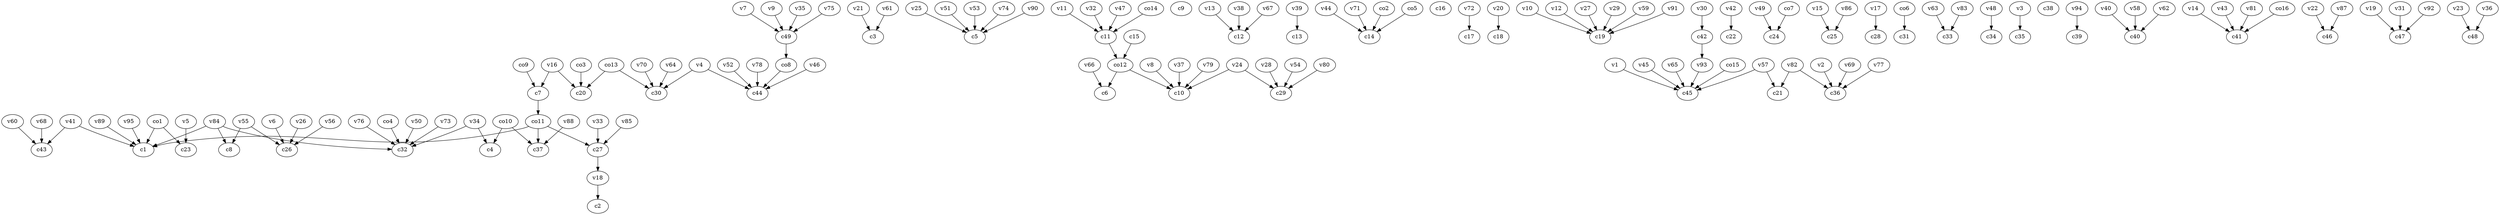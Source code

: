 strict digraph  {
c1;
c2;
c3;
c4;
c5;
c6;
c7;
c8;
c9;
c10;
c11;
c12;
c13;
c14;
c15;
c16;
c17;
c18;
c19;
c20;
c21;
c22;
c23;
c24;
c25;
c26;
c27;
c28;
c29;
c30;
c31;
c32;
c33;
c34;
c35;
c36;
c37;
c38;
c39;
c40;
c41;
c42;
c43;
c44;
c45;
c46;
c47;
c48;
c49;
v1;
v2;
v3;
v4;
v5;
v6;
v7;
v8;
v9;
v10;
v11;
v12;
v13;
v14;
v15;
v16;
v17;
v18;
v19;
v20;
v21;
v22;
v23;
v24;
v25;
v26;
v27;
v28;
v29;
v30;
v31;
v32;
v33;
v34;
v35;
v36;
v37;
v38;
v39;
v40;
v41;
v42;
v43;
v44;
v45;
v46;
v47;
v48;
v49;
v50;
v51;
v52;
v53;
v54;
v55;
v56;
v57;
v58;
v59;
v60;
v61;
v62;
v63;
v64;
v65;
v66;
v67;
v68;
v69;
v70;
v71;
v72;
v73;
v74;
v75;
v76;
v77;
v78;
v79;
v80;
v81;
v82;
v83;
v84;
v85;
v86;
v87;
v88;
v89;
v90;
v91;
v92;
v93;
v94;
v95;
co1;
co2;
co3;
co4;
co5;
co6;
co7;
co8;
co9;
co10;
co11;
co12;
co13;
co14;
co15;
co16;
c7 -> co11  [weight=1];
c11 -> co12  [weight=1];
c15 -> co12  [weight=1];
c27 -> v18  [weight=1];
c42 -> v93  [weight=1];
c49 -> co8  [weight=1];
v1 -> c45  [weight=1];
v2 -> c36  [weight=1];
v3 -> c35  [weight=1];
v4 -> c30  [weight=1];
v4 -> c44  [weight=1];
v5 -> c23  [weight=1];
v6 -> c26  [weight=1];
v7 -> c49  [weight=1];
v8 -> c10  [weight=1];
v9 -> c49  [weight=1];
v10 -> c19  [weight=1];
v11 -> c11  [weight=1];
v12 -> c19  [weight=1];
v13 -> c12  [weight=1];
v14 -> c41  [weight=1];
v15 -> c25  [weight=1];
v16 -> c20  [weight=1];
v16 -> c7  [weight=1];
v17 -> c28  [weight=1];
v18 -> c2  [weight=1];
v19 -> c47  [weight=1];
v20 -> c18  [weight=1];
v21 -> c3  [weight=1];
v22 -> c46  [weight=1];
v23 -> c48  [weight=1];
v24 -> c29  [weight=1];
v24 -> c10  [weight=1];
v25 -> c5  [weight=1];
v26 -> c26  [weight=1];
v27 -> c19  [weight=1];
v28 -> c29  [weight=1];
v29 -> c19  [weight=1];
v30 -> c42  [weight=1];
v31 -> c47  [weight=1];
v32 -> c11  [weight=1];
v33 -> c27  [weight=1];
v34 -> c4  [weight=1];
v34 -> c32  [weight=1];
v35 -> c49  [weight=1];
v36 -> c48  [weight=1];
v37 -> c10  [weight=1];
v38 -> c12  [weight=1];
v39 -> c13  [weight=1];
v40 -> c40  [weight=1];
v41 -> c43  [weight=1];
v41 -> c1  [weight=1];
v42 -> c22  [weight=1];
v43 -> c41  [weight=1];
v44 -> c14  [weight=1];
v45 -> c45  [weight=1];
v46 -> c44  [weight=1];
v47 -> c11  [weight=1];
v48 -> c34  [weight=1];
v49 -> c24  [weight=1];
v50 -> c32  [weight=1];
v51 -> c5  [weight=1];
v52 -> c44  [weight=1];
v53 -> c5  [weight=1];
v54 -> c29  [weight=1];
v55 -> c8  [weight=1];
v55 -> c26  [weight=1];
v56 -> c26  [weight=1];
v57 -> c45  [weight=1];
v57 -> c21  [weight=1];
v58 -> c40  [weight=1];
v59 -> c19  [weight=1];
v60 -> c43  [weight=1];
v61 -> c3  [weight=1];
v62 -> c40  [weight=1];
v63 -> c33  [weight=1];
v64 -> c30  [weight=1];
v65 -> c45  [weight=1];
v66 -> c6  [weight=1];
v67 -> c12  [weight=1];
v68 -> c43  [weight=1];
v69 -> c36  [weight=1];
v70 -> c30  [weight=1];
v71 -> c14  [weight=1];
v72 -> c17  [weight=1];
v73 -> c32  [weight=1];
v74 -> c5  [weight=1];
v75 -> c49  [weight=1];
v76 -> c32  [weight=1];
v77 -> c36  [weight=1];
v78 -> c44  [weight=1];
v79 -> c10  [weight=1];
v80 -> c29  [weight=1];
v81 -> c41  [weight=1];
v82 -> c21  [weight=1];
v82 -> c36  [weight=1];
v83 -> c33  [weight=1];
v84 -> c32  [weight=1];
v84 -> c1  [weight=1];
v84 -> c8  [weight=1];
v85 -> c27  [weight=1];
v86 -> c25  [weight=1];
v87 -> c46  [weight=1];
v88 -> c37  [weight=1];
v89 -> c1  [weight=1];
v90 -> c5  [weight=1];
v91 -> c19  [weight=1];
v92 -> c47  [weight=1];
v93 -> c45  [weight=1];
v94 -> c39  [weight=1];
v95 -> c1  [weight=1];
co1 -> c23  [weight=1];
co1 -> c1  [weight=1];
co2 -> c14  [weight=1];
co3 -> c20  [weight=1];
co4 -> c32  [weight=1];
co5 -> c14  [weight=1];
co6 -> c31  [weight=1];
co7 -> c24  [weight=1];
co8 -> c44  [weight=1];
co9 -> c7  [weight=1];
co10 -> c37  [weight=1];
co10 -> c4  [weight=1];
co11 -> c1  [weight=1];
co11 -> c37  [weight=1];
co11 -> c27  [weight=1];
co12 -> c6  [weight=1];
co12 -> c10  [weight=1];
co13 -> c20  [weight=1];
co13 -> c30  [weight=1];
co14 -> c11  [weight=1];
co15 -> c45  [weight=1];
co16 -> c41  [weight=1];
}

